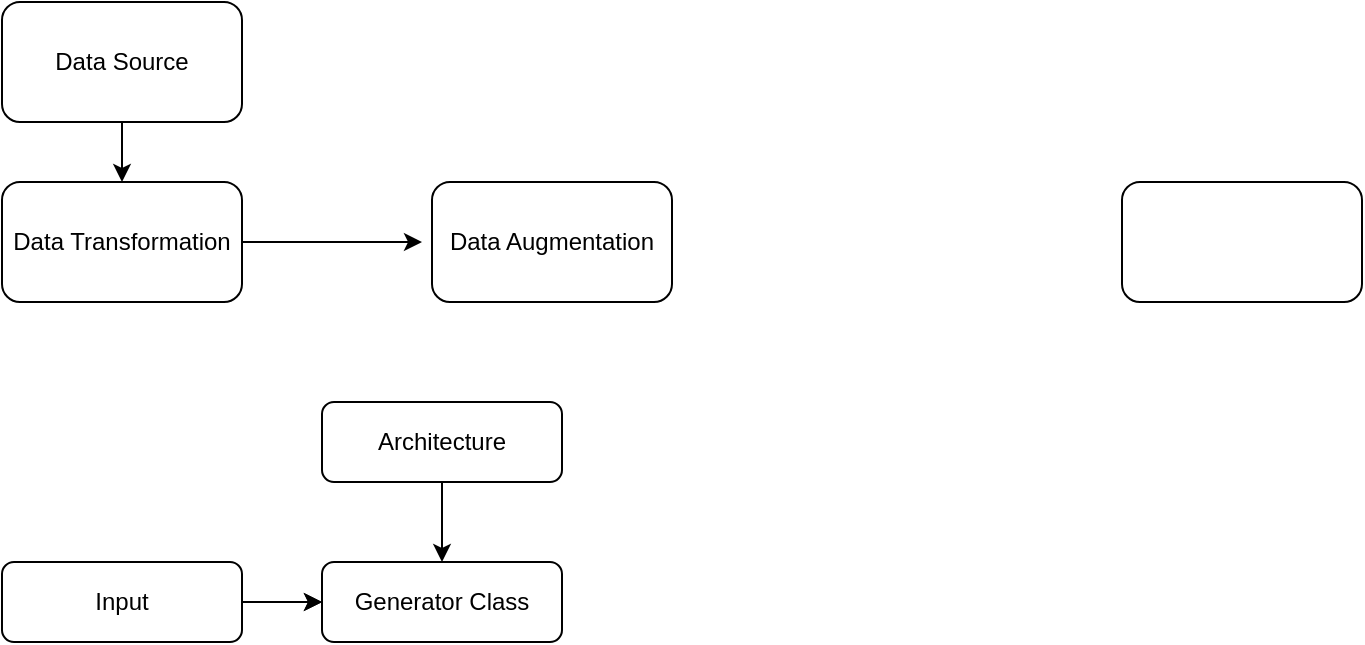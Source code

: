 <mxGraphModel grid="1" gridSize="10" guides="1" tooltips="1" connect="1" arrows="1" fold="1" page="1" pageScale="1" pageWidth="850" pageHeight="1100" background="#ffffff"><root><mxCell id="0"/><mxCell id="1" parent="0"/><mxCell id="2" value="Data Transformation" style="rounded=1;whiteSpace=wrap;html=1;" parent="1" vertex="1"><mxGeometry x="40" y="210" width="120" height="60" as="geometry"/></mxCell><mxCell id="3" value="Data Augmentation" style="rounded=1;whiteSpace=wrap;html=1;" parent="1" vertex="1"><mxGeometry x="255" y="210" width="120" height="60" as="geometry"/></mxCell><mxCell id="5" value="" style="endArrow=classic;html=1;exitX=1;exitY=0.5;" parent="1" source="2" edge="1"><mxGeometry width="50" height="50" relative="1" as="geometry"><mxPoint x="200" y="300" as="sourcePoint"/><mxPoint x="250" y="240" as="targetPoint"/></mxGeometry></mxCell><mxCell id="6" value="Data Source" style="rounded=1;whiteSpace=wrap;html=1;" parent="1" vertex="1"><mxGeometry x="40" y="120" width="120" height="60" as="geometry"/></mxCell><mxCell id="7" value="" style="endArrow=classic;html=1;entryX=0.5;entryY=0;exitX=0.5;exitY=1;" parent="1" source="6" target="2" edge="1"><mxGeometry width="50" height="50" relative="1" as="geometry"><mxPoint x="40" y="340" as="sourcePoint"/><mxPoint x="90" y="290" as="targetPoint"/></mxGeometry></mxCell><mxCell id="8" value="Generator Class" style="rounded=1;whiteSpace=wrap;html=1;" parent="1" vertex="1"><mxGeometry x="200" y="400" width="120" height="40" as="geometry"/></mxCell><mxCell id="9" value="" style="rounded=1;whiteSpace=wrap;html=1;" parent="1" vertex="1"><mxGeometry x="600" y="210" width="120" height="60" as="geometry"/></mxCell><mxCell id="17" value="" style="edgeStyle=orthogonalEdgeStyle;rounded=1;html=1;jettySize=auto;orthogonalLoop=1;strokeColor=#000000;" parent="1" source="10" target="8" edge="1"><mxGeometry relative="1" as="geometry"/></mxCell><mxCell id="10" value="Input" style="rounded=1;whiteSpace=wrap;html=1;" parent="1" vertex="1"><mxGeometry x="40" y="400" width="120" height="40" as="geometry"/></mxCell><mxCell id="11" value="" style="endArrow=classic;html=1;entryX=0;entryY=0.5;exitX=1;exitY=0.5;" parent="1" source="10" target="8" edge="1"><mxGeometry width="50" height="50" relative="1" as="geometry"><mxPoint x="40" y="510" as="sourcePoint"/><mxPoint x="90" y="460" as="targetPoint"/></mxGeometry></mxCell><mxCell id="12" value="Architecture" style="rounded=1;whiteSpace=wrap;html=1;" parent="1" vertex="1"><mxGeometry x="200" y="320" width="120" height="40" as="geometry"/></mxCell><mxCell id="13" value="" style="endArrow=classic;html=1;entryX=0.5;entryY=0;exitX=0.5;exitY=1;strokeColor=#000000;rounded=1;" parent="1" source="12" target="8" edge="1"><mxGeometry width="50" height="50" relative="1" as="geometry"><mxPoint x="170" y="430" as="sourcePoint"/><mxPoint x="210" y="430" as="targetPoint"/><Array as="points"><mxPoint x="260" y="380"/></Array></mxGeometry></mxCell></root></mxGraphModel>
